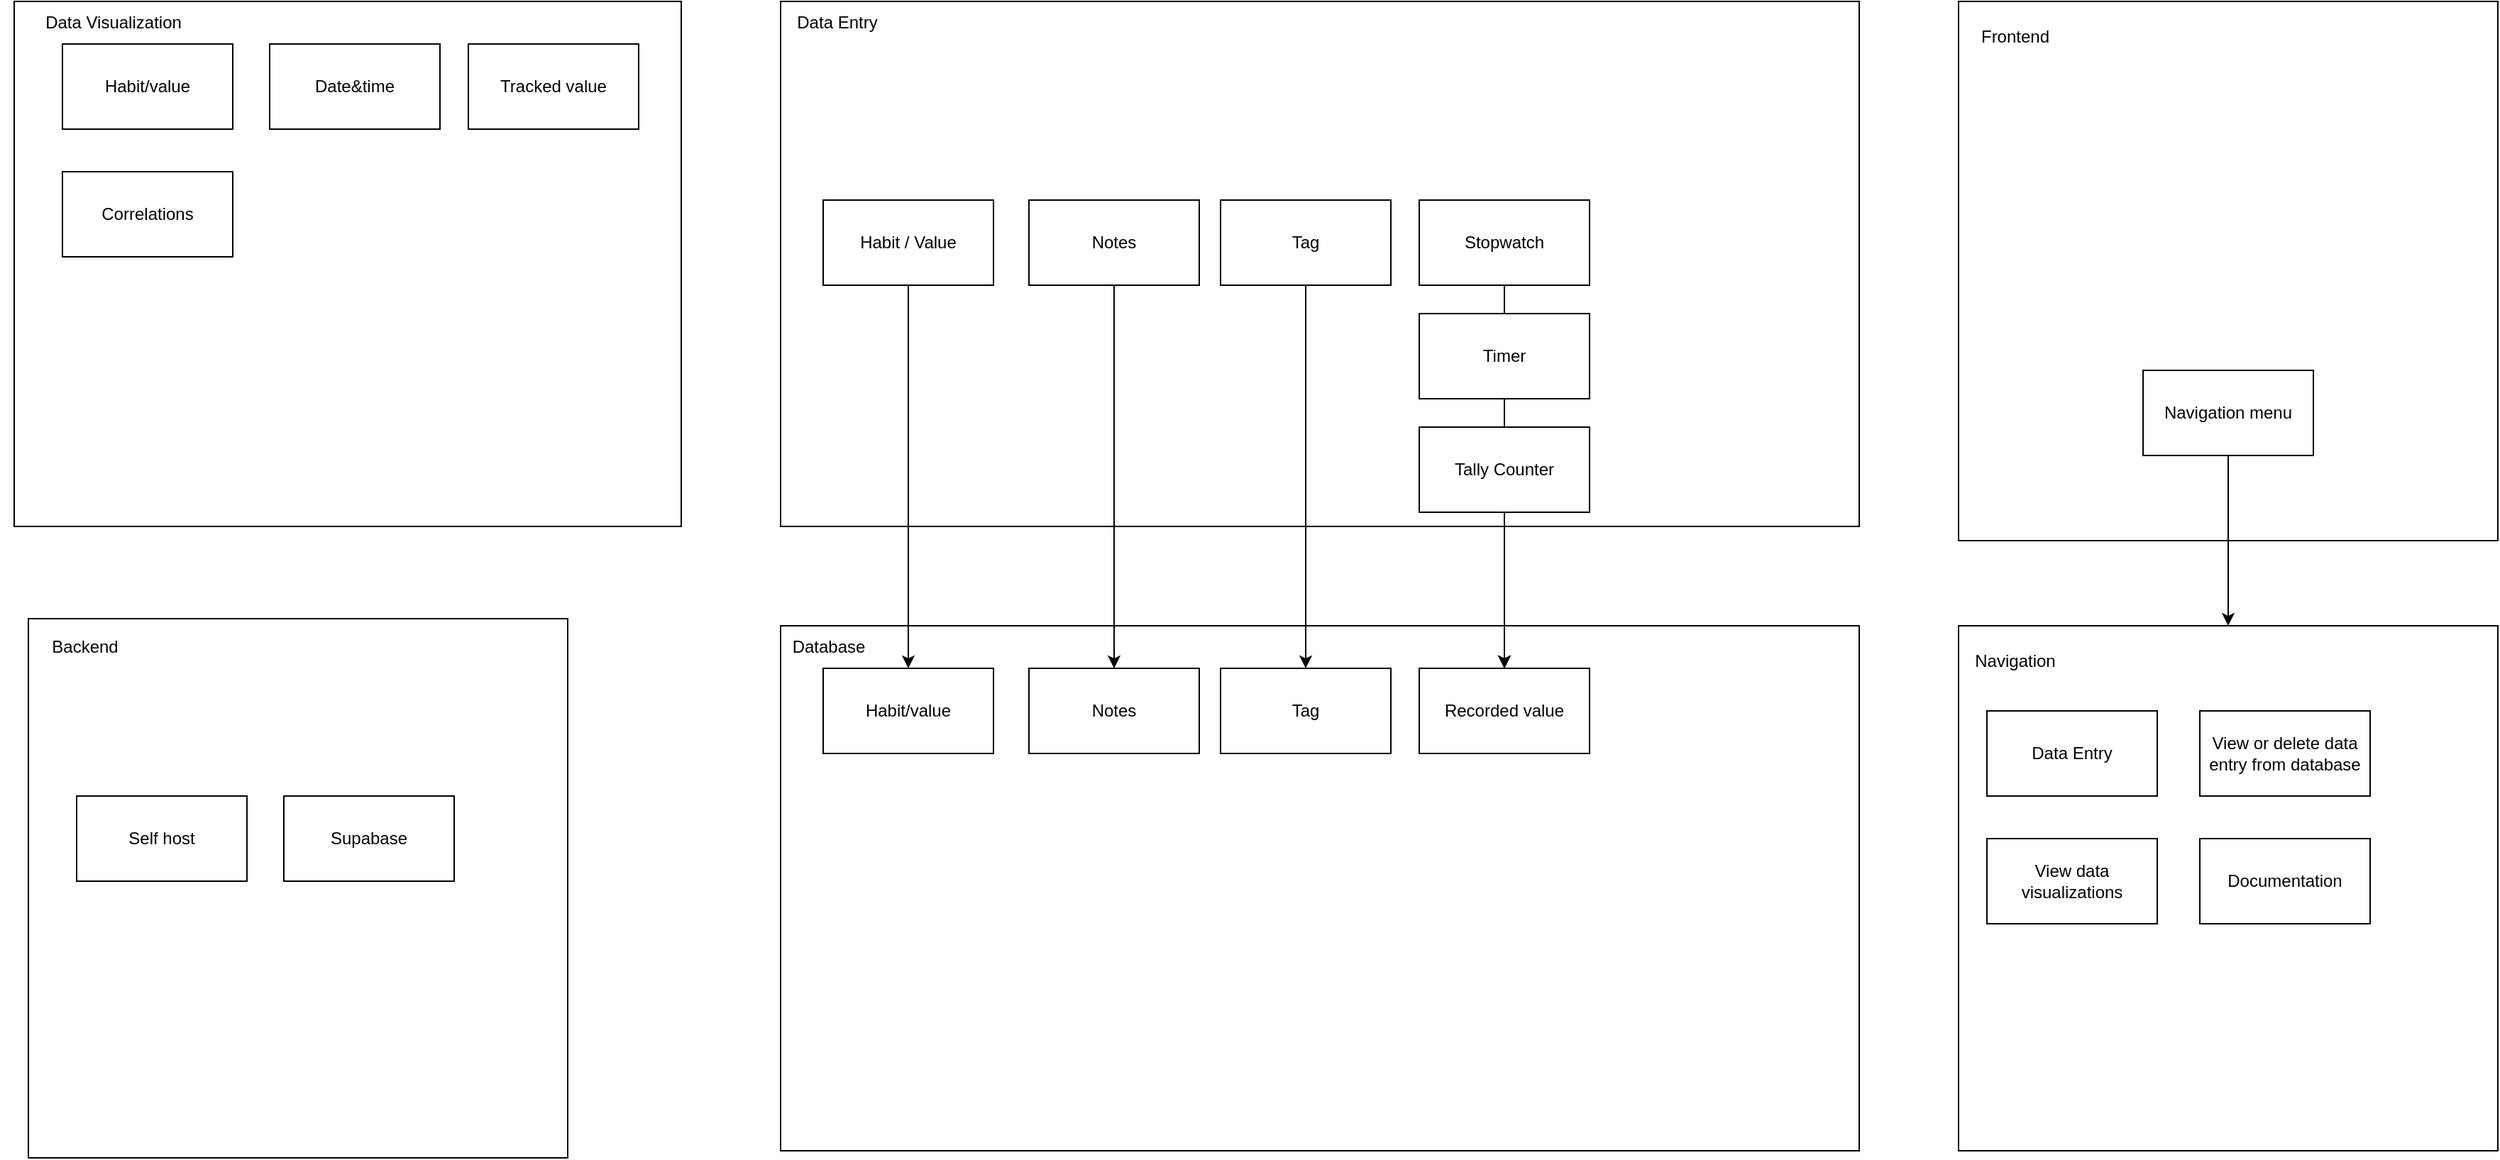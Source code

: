 <mxfile version="20.6.0" type="github">
  <diagram name="Page-1" id="b5b7bab2-c9e2-2cf4-8b2a-24fd1a2a6d21">
    <mxGraphModel dx="2732" dy="1538" grid="1" gridSize="10" guides="1" tooltips="1" connect="1" arrows="1" fold="1" page="1" pageScale="1" pageWidth="827" pageHeight="1169" background="none" math="0" shadow="0">
      <root>
        <mxCell id="0" />
        <mxCell id="1" parent="0" />
        <mxCell id="9ONtMfQW5I2U-Mgj0Imk-3" value="" style="rounded=0;whiteSpace=wrap;html=1;" vertex="1" parent="1">
          <mxGeometry x="350" y="650" width="760" height="370" as="geometry" />
        </mxCell>
        <mxCell id="9ONtMfQW5I2U-Mgj0Imk-4" value="Recorded value" style="rounded=0;whiteSpace=wrap;html=1;" vertex="1" parent="1">
          <mxGeometry x="800" y="680" width="120" height="60" as="geometry" />
        </mxCell>
        <mxCell id="9ONtMfQW5I2U-Mgj0Imk-7" value="" style="rounded=0;whiteSpace=wrap;html=1;" vertex="1" parent="1">
          <mxGeometry x="350" y="210" width="760" height="370" as="geometry" />
        </mxCell>
        <mxCell id="9ONtMfQW5I2U-Mgj0Imk-29" style="edgeStyle=orthogonalEdgeStyle;rounded=0;orthogonalLoop=1;jettySize=auto;html=1;startArrow=none;" edge="1" parent="1" source="9ONtMfQW5I2U-Mgj0Imk-9" target="9ONtMfQW5I2U-Mgj0Imk-4">
          <mxGeometry relative="1" as="geometry" />
        </mxCell>
        <mxCell id="9ONtMfQW5I2U-Mgj0Imk-8" value="Stopwatch" style="rounded=0;whiteSpace=wrap;html=1;" vertex="1" parent="1">
          <mxGeometry x="800" y="350" width="120" height="60" as="geometry" />
        </mxCell>
        <mxCell id="9ONtMfQW5I2U-Mgj0Imk-28" style="edgeStyle=orthogonalEdgeStyle;rounded=0;orthogonalLoop=1;jettySize=auto;html=1;" edge="1" parent="1" source="9ONtMfQW5I2U-Mgj0Imk-9" target="9ONtMfQW5I2U-Mgj0Imk-4">
          <mxGeometry relative="1" as="geometry" />
        </mxCell>
        <mxCell id="9ONtMfQW5I2U-Mgj0Imk-27" style="edgeStyle=orthogonalEdgeStyle;rounded=0;orthogonalLoop=1;jettySize=auto;html=1;" edge="1" parent="1" source="9ONtMfQW5I2U-Mgj0Imk-10" target="9ONtMfQW5I2U-Mgj0Imk-4">
          <mxGeometry relative="1" as="geometry" />
        </mxCell>
        <mxCell id="9ONtMfQW5I2U-Mgj0Imk-10" value="Tally Counter" style="rounded=0;whiteSpace=wrap;html=1;" vertex="1" parent="1">
          <mxGeometry x="800" y="510" width="120" height="60" as="geometry" />
        </mxCell>
        <mxCell id="9ONtMfQW5I2U-Mgj0Imk-11" value="Habit/value" style="rounded=0;whiteSpace=wrap;html=1;" vertex="1" parent="1">
          <mxGeometry x="380" y="680" width="120" height="60" as="geometry" />
        </mxCell>
        <mxCell id="9ONtMfQW5I2U-Mgj0Imk-12" value="Database" style="text;html=1;strokeColor=none;fillColor=none;align=center;verticalAlign=middle;whiteSpace=wrap;rounded=0;" vertex="1" parent="1">
          <mxGeometry x="354" y="650" width="60" height="30" as="geometry" />
        </mxCell>
        <mxCell id="9ONtMfQW5I2U-Mgj0Imk-13" value="Data Entry" style="text;html=1;strokeColor=none;fillColor=none;align=center;verticalAlign=middle;whiteSpace=wrap;rounded=0;" vertex="1" parent="1">
          <mxGeometry x="360" y="210" width="60" height="30" as="geometry" />
        </mxCell>
        <mxCell id="9ONtMfQW5I2U-Mgj0Imk-18" value="" style="rounded=0;whiteSpace=wrap;html=1;" vertex="1" parent="1">
          <mxGeometry x="-190" y="210" width="470" height="370" as="geometry" />
        </mxCell>
        <mxCell id="9ONtMfQW5I2U-Mgj0Imk-19" value="Habit/value" style="rounded=0;whiteSpace=wrap;html=1;" vertex="1" parent="1">
          <mxGeometry x="-156" y="240" width="120" height="60" as="geometry" />
        </mxCell>
        <mxCell id="9ONtMfQW5I2U-Mgj0Imk-20" value="Date&amp;amp;time" style="rounded=0;whiteSpace=wrap;html=1;" vertex="1" parent="1">
          <mxGeometry x="-10" y="240" width="120" height="60" as="geometry" />
        </mxCell>
        <mxCell id="9ONtMfQW5I2U-Mgj0Imk-21" value="&lt;div&gt;Tracked value&lt;/div&gt;" style="rounded=0;whiteSpace=wrap;html=1;" vertex="1" parent="1">
          <mxGeometry x="130" y="240" width="120" height="60" as="geometry" />
        </mxCell>
        <mxCell id="9ONtMfQW5I2U-Mgj0Imk-22" value="Data Visualization" style="text;html=1;strokeColor=none;fillColor=none;align=center;verticalAlign=middle;whiteSpace=wrap;rounded=0;" vertex="1" parent="1">
          <mxGeometry x="-200" y="210" width="160" height="30" as="geometry" />
        </mxCell>
        <mxCell id="9ONtMfQW5I2U-Mgj0Imk-23" value="Correlations" style="rounded=0;whiteSpace=wrap;html=1;" vertex="1" parent="1">
          <mxGeometry x="-156" y="330" width="120" height="60" as="geometry" />
        </mxCell>
        <mxCell id="9ONtMfQW5I2U-Mgj0Imk-26" style="edgeStyle=orthogonalEdgeStyle;rounded=0;orthogonalLoop=1;jettySize=auto;html=1;" edge="1" parent="1" source="9ONtMfQW5I2U-Mgj0Imk-25" target="9ONtMfQW5I2U-Mgj0Imk-11">
          <mxGeometry relative="1" as="geometry" />
        </mxCell>
        <mxCell id="9ONtMfQW5I2U-Mgj0Imk-25" value="&lt;div&gt;Habit / Value&lt;/div&gt;" style="rounded=0;whiteSpace=wrap;html=1;" vertex="1" parent="1">
          <mxGeometry x="380" y="350" width="120" height="60" as="geometry" />
        </mxCell>
        <mxCell id="9ONtMfQW5I2U-Mgj0Imk-9" value="Timer" style="rounded=0;whiteSpace=wrap;html=1;" vertex="1" parent="1">
          <mxGeometry x="800" y="430" width="120" height="60" as="geometry" />
        </mxCell>
        <mxCell id="9ONtMfQW5I2U-Mgj0Imk-30" value="" style="edgeStyle=orthogonalEdgeStyle;rounded=0;orthogonalLoop=1;jettySize=auto;html=1;endArrow=none;" edge="1" parent="1" source="9ONtMfQW5I2U-Mgj0Imk-8" target="9ONtMfQW5I2U-Mgj0Imk-9">
          <mxGeometry relative="1" as="geometry">
            <mxPoint x="730" y="350" as="sourcePoint" />
            <mxPoint x="730" y="680" as="targetPoint" />
          </mxGeometry>
        </mxCell>
        <mxCell id="9ONtMfQW5I2U-Mgj0Imk-39" style="edgeStyle=orthogonalEdgeStyle;rounded=0;orthogonalLoop=1;jettySize=auto;html=1;" edge="1" parent="1" source="9ONtMfQW5I2U-Mgj0Imk-31" target="9ONtMfQW5I2U-Mgj0Imk-36">
          <mxGeometry relative="1" as="geometry" />
        </mxCell>
        <mxCell id="9ONtMfQW5I2U-Mgj0Imk-31" value="Notes" style="rounded=0;whiteSpace=wrap;html=1;" vertex="1" parent="1">
          <mxGeometry x="525" y="350" width="120" height="60" as="geometry" />
        </mxCell>
        <mxCell id="9ONtMfQW5I2U-Mgj0Imk-40" style="edgeStyle=orthogonalEdgeStyle;rounded=0;orthogonalLoop=1;jettySize=auto;html=1;" edge="1" parent="1" source="9ONtMfQW5I2U-Mgj0Imk-35" target="9ONtMfQW5I2U-Mgj0Imk-37">
          <mxGeometry relative="1" as="geometry" />
        </mxCell>
        <mxCell id="9ONtMfQW5I2U-Mgj0Imk-35" value="&lt;div&gt;Tag&lt;/div&gt;" style="rounded=0;whiteSpace=wrap;html=1;" vertex="1" parent="1">
          <mxGeometry x="660" y="350" width="120" height="60" as="geometry" />
        </mxCell>
        <mxCell id="9ONtMfQW5I2U-Mgj0Imk-36" value="Notes" style="rounded=0;whiteSpace=wrap;html=1;" vertex="1" parent="1">
          <mxGeometry x="525" y="680" width="120" height="60" as="geometry" />
        </mxCell>
        <mxCell id="9ONtMfQW5I2U-Mgj0Imk-37" value="&lt;div&gt;Tag&lt;/div&gt;" style="rounded=0;whiteSpace=wrap;html=1;" vertex="1" parent="1">
          <mxGeometry x="660" y="680" width="120" height="60" as="geometry" />
        </mxCell>
        <mxCell id="9ONtMfQW5I2U-Mgj0Imk-41" value="&lt;div align=&quot;left&quot;&gt;&lt;br&gt;&lt;/div&gt;" style="rounded=0;whiteSpace=wrap;html=1;align=left;" vertex="1" parent="1">
          <mxGeometry x="1180" y="210" width="380" height="380" as="geometry" />
        </mxCell>
        <mxCell id="9ONtMfQW5I2U-Mgj0Imk-42" value="&lt;div&gt;Frontend&lt;/div&gt;" style="text;html=1;strokeColor=none;fillColor=none;align=center;verticalAlign=middle;whiteSpace=wrap;rounded=0;" vertex="1" parent="1">
          <mxGeometry x="1190" y="220" width="60" height="30" as="geometry" />
        </mxCell>
        <mxCell id="9ONtMfQW5I2U-Mgj0Imk-50" style="edgeStyle=orthogonalEdgeStyle;rounded=0;orthogonalLoop=1;jettySize=auto;html=1;" edge="1" parent="1" source="9ONtMfQW5I2U-Mgj0Imk-43" target="9ONtMfQW5I2U-Mgj0Imk-44">
          <mxGeometry relative="1" as="geometry" />
        </mxCell>
        <mxCell id="9ONtMfQW5I2U-Mgj0Imk-43" value="&lt;div&gt;Navigation menu&lt;/div&gt;" style="rounded=0;whiteSpace=wrap;html=1;" vertex="1" parent="1">
          <mxGeometry x="1310" y="470" width="120" height="60" as="geometry" />
        </mxCell>
        <mxCell id="9ONtMfQW5I2U-Mgj0Imk-44" value="" style="rounded=0;whiteSpace=wrap;html=1;" vertex="1" parent="1">
          <mxGeometry x="1180" y="650" width="380" height="370" as="geometry" />
        </mxCell>
        <mxCell id="9ONtMfQW5I2U-Mgj0Imk-45" value="Navigation" style="text;html=1;strokeColor=none;fillColor=none;align=center;verticalAlign=middle;whiteSpace=wrap;rounded=0;" vertex="1" parent="1">
          <mxGeometry x="1190" y="660" width="60" height="30" as="geometry" />
        </mxCell>
        <mxCell id="9ONtMfQW5I2U-Mgj0Imk-46" value="Data Entry" style="rounded=0;whiteSpace=wrap;html=1;" vertex="1" parent="1">
          <mxGeometry x="1200" y="710" width="120" height="60" as="geometry" />
        </mxCell>
        <mxCell id="9ONtMfQW5I2U-Mgj0Imk-47" value="View or delete data entry from database" style="rounded=0;whiteSpace=wrap;html=1;" vertex="1" parent="1">
          <mxGeometry x="1350" y="710" width="120" height="60" as="geometry" />
        </mxCell>
        <mxCell id="9ONtMfQW5I2U-Mgj0Imk-48" value="View data visualizations" style="rounded=0;whiteSpace=wrap;html=1;" vertex="1" parent="1">
          <mxGeometry x="1200" y="800" width="120" height="60" as="geometry" />
        </mxCell>
        <mxCell id="9ONtMfQW5I2U-Mgj0Imk-49" value="Documentation" style="rounded=0;whiteSpace=wrap;html=1;" vertex="1" parent="1">
          <mxGeometry x="1350" y="800" width="120" height="60" as="geometry" />
        </mxCell>
        <mxCell id="9ONtMfQW5I2U-Mgj0Imk-51" value="&lt;div align=&quot;left&quot;&gt;&lt;br&gt;&lt;/div&gt;" style="rounded=0;whiteSpace=wrap;html=1;align=left;" vertex="1" parent="1">
          <mxGeometry x="-180" y="645" width="380" height="380" as="geometry" />
        </mxCell>
        <mxCell id="9ONtMfQW5I2U-Mgj0Imk-52" value="&lt;div&gt;Backend&lt;/div&gt;" style="text;html=1;strokeColor=none;fillColor=none;align=center;verticalAlign=middle;whiteSpace=wrap;rounded=0;" vertex="1" parent="1">
          <mxGeometry x="-170" y="650" width="60" height="30" as="geometry" />
        </mxCell>
        <mxCell id="9ONtMfQW5I2U-Mgj0Imk-53" value="Self host" style="rounded=0;whiteSpace=wrap;html=1;" vertex="1" parent="1">
          <mxGeometry x="-146" y="770" width="120" height="60" as="geometry" />
        </mxCell>
        <mxCell id="9ONtMfQW5I2U-Mgj0Imk-54" value="Supabase" style="rounded=0;whiteSpace=wrap;html=1;" vertex="1" parent="1">
          <mxGeometry y="770" width="120" height="60" as="geometry" />
        </mxCell>
      </root>
    </mxGraphModel>
  </diagram>
</mxfile>
